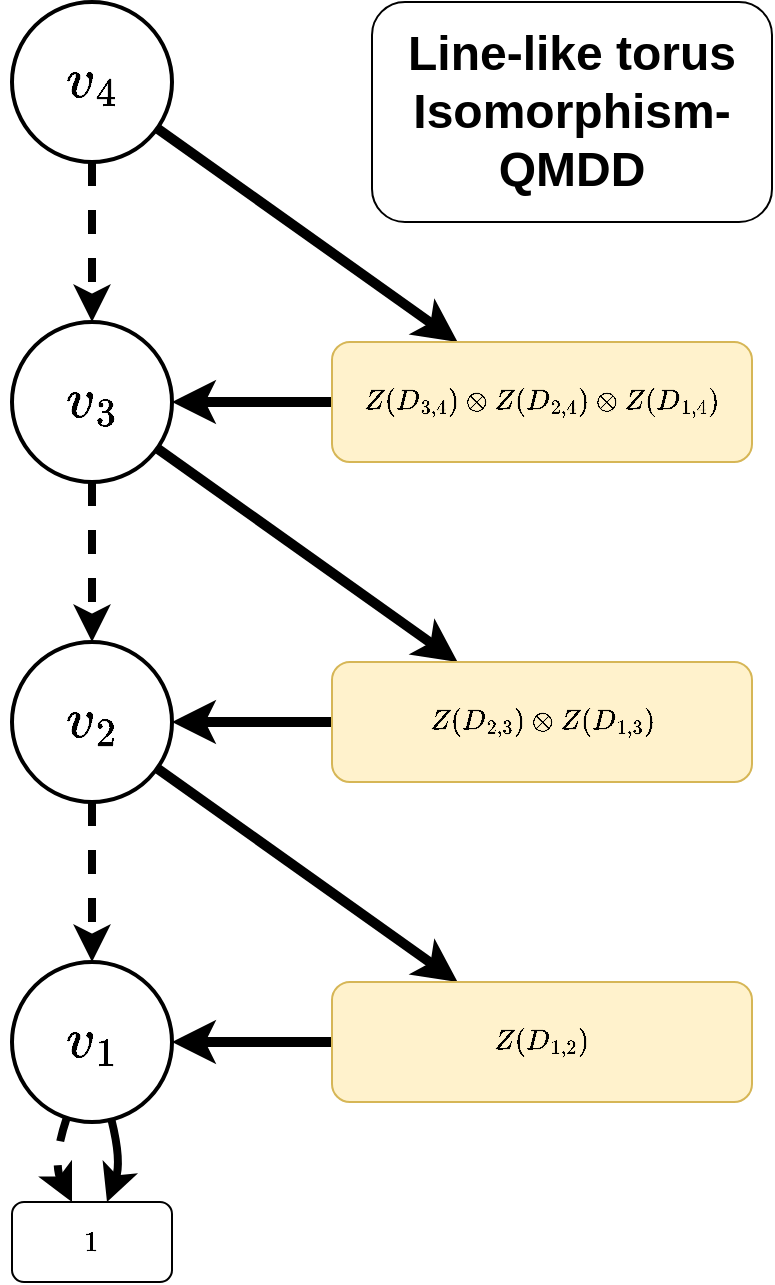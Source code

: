<mxfile version="13.10.0" type="device"><diagram id="UoyFztPHbAxfOtIrm-Md" name="Page-1"><mxGraphModel dx="934" dy="569" grid="1" gridSize="10" guides="1" tooltips="1" connect="1" arrows="1" fold="1" page="1" pageScale="1" pageWidth="850" pageHeight="1100" math="1" shadow="0"><root><mxCell id="0"/><mxCell id="1" parent="0"/><mxCell id="kAd1hX-TktcAsDmedw0G-8" style="rounded=0;orthogonalLoop=1;jettySize=auto;html=1;strokeWidth=5;" parent="1" source="kAd1hX-TktcAsDmedw0G-1" target="kAd1hX-TktcAsDmedw0G-6" edge="1"><mxGeometry relative="1" as="geometry"/></mxCell><mxCell id="kAd1hX-TktcAsDmedw0G-9" style="edgeStyle=none;rounded=0;orthogonalLoop=1;jettySize=auto;html=1;strokeWidth=4;dashed=1;" parent="1" source="kAd1hX-TktcAsDmedw0G-1" target="kAd1hX-TktcAsDmedw0G-2" edge="1"><mxGeometry relative="1" as="geometry"/></mxCell><mxCell id="kAd1hX-TktcAsDmedw0G-1" value="$$v_4$$" style="ellipse;whiteSpace=wrap;html=1;aspect=fixed;strokeWidth=2;fontSize=24;" parent="1" vertex="1"><mxGeometry x="360" y="160" width="80" height="80" as="geometry"/></mxCell><mxCell id="kAd1hX-TktcAsDmedw0G-10" style="edgeStyle=none;rounded=0;orthogonalLoop=1;jettySize=auto;html=1;strokeWidth=4;dashed=1;" parent="1" source="kAd1hX-TktcAsDmedw0G-2" target="kAd1hX-TktcAsDmedw0G-3" edge="1"><mxGeometry relative="1" as="geometry"/></mxCell><mxCell id="kAd1hX-TktcAsDmedw0G-19" style="edgeStyle=none;rounded=0;orthogonalLoop=1;jettySize=auto;html=1;strokeWidth=5;" parent="1" source="kAd1hX-TktcAsDmedw0G-2" target="kAd1hX-TktcAsDmedw0G-14" edge="1"><mxGeometry relative="1" as="geometry"/></mxCell><mxCell id="kAd1hX-TktcAsDmedw0G-2" value="$$v_3$$" style="ellipse;whiteSpace=wrap;html=1;aspect=fixed;strokeWidth=2;fontSize=24;" parent="1" vertex="1"><mxGeometry x="360" y="320" width="80" height="80" as="geometry"/></mxCell><mxCell id="kAd1hX-TktcAsDmedw0G-11" style="edgeStyle=none;rounded=0;orthogonalLoop=1;jettySize=auto;html=1;strokeWidth=4;dashed=1;" parent="1" source="kAd1hX-TktcAsDmedw0G-3" target="kAd1hX-TktcAsDmedw0G-4" edge="1"><mxGeometry relative="1" as="geometry"/></mxCell><mxCell id="kAd1hX-TktcAsDmedw0G-18" style="edgeStyle=none;rounded=0;orthogonalLoop=1;jettySize=auto;html=1;strokeWidth=5;" parent="1" source="kAd1hX-TktcAsDmedw0G-3" target="kAd1hX-TktcAsDmedw0G-15" edge="1"><mxGeometry relative="1" as="geometry"/></mxCell><mxCell id="kAd1hX-TktcAsDmedw0G-3" value="$$v_2$$" style="ellipse;whiteSpace=wrap;html=1;aspect=fixed;strokeWidth=2;fontSize=24;" parent="1" vertex="1"><mxGeometry x="360" y="480" width="80" height="80" as="geometry"/></mxCell><mxCell id="kAd1hX-TktcAsDmedw0G-13" style="edgeStyle=none;orthogonalLoop=1;jettySize=auto;html=1;strokeWidth=4;dashed=1;curved=1;" parent="1" source="kAd1hX-TktcAsDmedw0G-4" target="kAd1hX-TktcAsDmedw0G-5" edge="1"><mxGeometry relative="1" as="geometry"><Array as="points"><mxPoint x="380" y="740"/></Array></mxGeometry></mxCell><mxCell id="kAd1hX-TktcAsDmedw0G-32" style="edgeStyle=none;curved=1;orthogonalLoop=1;jettySize=auto;html=1;endArrow=classic;endFill=1;strokeWidth=4;fontSize=12;" parent="1" source="kAd1hX-TktcAsDmedw0G-4" target="kAd1hX-TktcAsDmedw0G-5" edge="1"><mxGeometry relative="1" as="geometry"><Array as="points"><mxPoint x="415" y="740"/></Array></mxGeometry></mxCell><mxCell id="kAd1hX-TktcAsDmedw0G-4" value="$$v_1$$" style="ellipse;whiteSpace=wrap;html=1;aspect=fixed;strokeWidth=2;fontSize=24;" parent="1" vertex="1"><mxGeometry x="360" y="640" width="80" height="80" as="geometry"/></mxCell><mxCell id="kAd1hX-TktcAsDmedw0G-5" value="$$1$$" style="rounded=1;whiteSpace=wrap;html=1;" parent="1" vertex="1"><mxGeometry x="360" y="760" width="80" height="40" as="geometry"/></mxCell><mxCell id="kAd1hX-TktcAsDmedw0G-7" style="edgeStyle=orthogonalEdgeStyle;rounded=0;orthogonalLoop=1;jettySize=auto;html=1;strokeWidth=5;" parent="1" source="kAd1hX-TktcAsDmedw0G-6" target="kAd1hX-TktcAsDmedw0G-2" edge="1"><mxGeometry relative="1" as="geometry"/></mxCell><mxCell id="kAd1hX-TktcAsDmedw0G-6" value="$$Z(D_{3,4})\otimes Z(D_{2,4})\otimes Z(D_{1,4})$$" style="rounded=1;whiteSpace=wrap;html=1;fillColor=#fff2cc;strokeColor=#d6b656;" parent="1" vertex="1"><mxGeometry x="520" y="330" width="210" height="60" as="geometry"/></mxCell><mxCell id="kAd1hX-TktcAsDmedw0G-16" style="edgeStyle=none;rounded=0;orthogonalLoop=1;jettySize=auto;html=1;strokeWidth=5;" parent="1" source="kAd1hX-TktcAsDmedw0G-14" target="kAd1hX-TktcAsDmedw0G-3" edge="1"><mxGeometry relative="1" as="geometry"/></mxCell><mxCell id="kAd1hX-TktcAsDmedw0G-14" value="$$Z(D_{2,3})\otimes Z(D_{1,3})$$" style="rounded=1;whiteSpace=wrap;html=1;fillColor=#fff2cc;strokeColor=#d6b656;" parent="1" vertex="1"><mxGeometry x="520" y="490" width="210" height="60" as="geometry"/></mxCell><mxCell id="kAd1hX-TktcAsDmedw0G-17" style="edgeStyle=none;rounded=0;orthogonalLoop=1;jettySize=auto;html=1;strokeWidth=5;" parent="1" source="kAd1hX-TktcAsDmedw0G-15" target="kAd1hX-TktcAsDmedw0G-4" edge="1"><mxGeometry relative="1" as="geometry"/></mxCell><mxCell id="kAd1hX-TktcAsDmedw0G-15" value="$$Z(D_{1,2})$$" style="rounded=1;whiteSpace=wrap;html=1;fillColor=#fff2cc;strokeColor=#d6b656;" parent="1" vertex="1"><mxGeometry x="520" y="650" width="210" height="60" as="geometry"/></mxCell><mxCell id="C8mxenl2HpS9gRWbcQWr-1" value="Line-like torus Isomorphism-QMDD" style="rounded=1;whiteSpace=wrap;html=1;labelBackgroundColor=none;strokeColor=#000000;fontSize=24;fontStyle=1;spacingTop=10;spacingBottom=10;spacingRight=10;spacingLeft=10;" vertex="1" parent="1"><mxGeometry x="540" y="160" width="200" height="110" as="geometry"/></mxCell></root></mxGraphModel></diagram></mxfile>